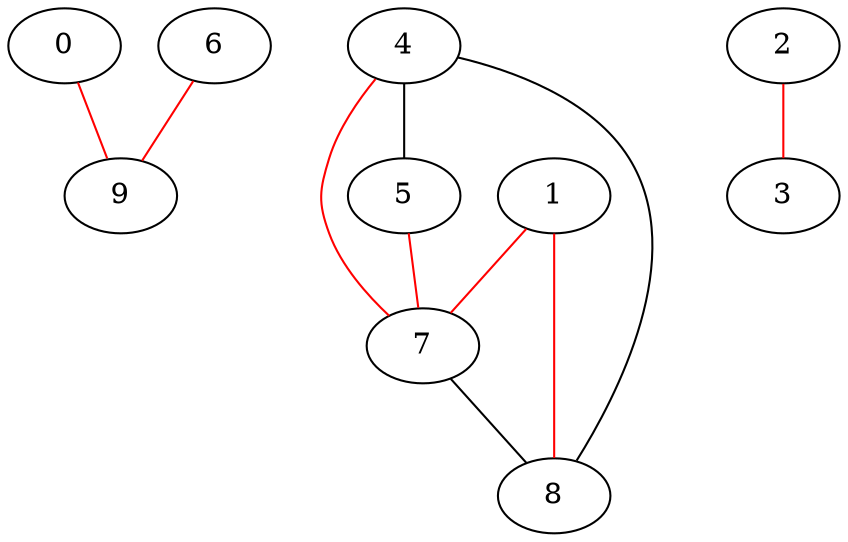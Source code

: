graph six{
	0 -- 9[color=red];
	1 -- 7[color=red];
	1 -- 8[color=red];
	2 -- 3[color=red];
	3;
	4 -- 5;
	4 -- 7[color=red];
	4 -- 8;
	5 -- 7[color=red];
	6 -- 9[color=red];
	7 -- 8;
	8;
	9
}
